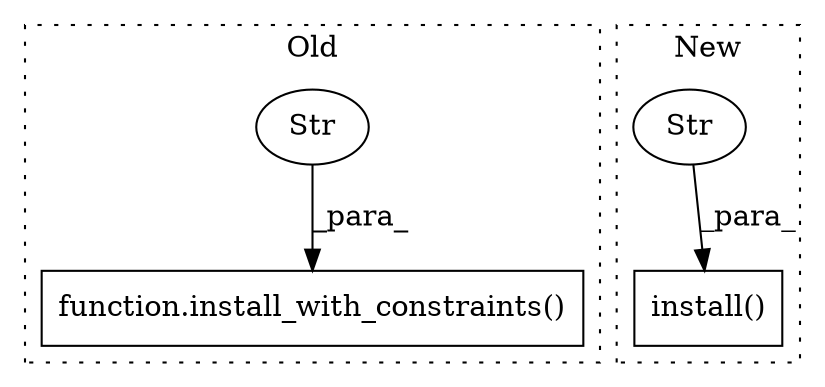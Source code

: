 digraph G {
subgraph cluster0 {
1 [label="function.install_with_constraints()" a="75" s="1511,1707" l="34,7" shape="box"];
4 [label="Str" a="66" s="1562" l="8" shape="ellipse"];
label = "Old";
style="dotted";
}
subgraph cluster1 {
2 [label="install()" a="75" s="399,464" l="16,1" shape="box"];
3 [label="Str" a="66" s="443" l="21" shape="ellipse"];
label = "New";
style="dotted";
}
3 -> 2 [label="_para_"];
4 -> 1 [label="_para_"];
}